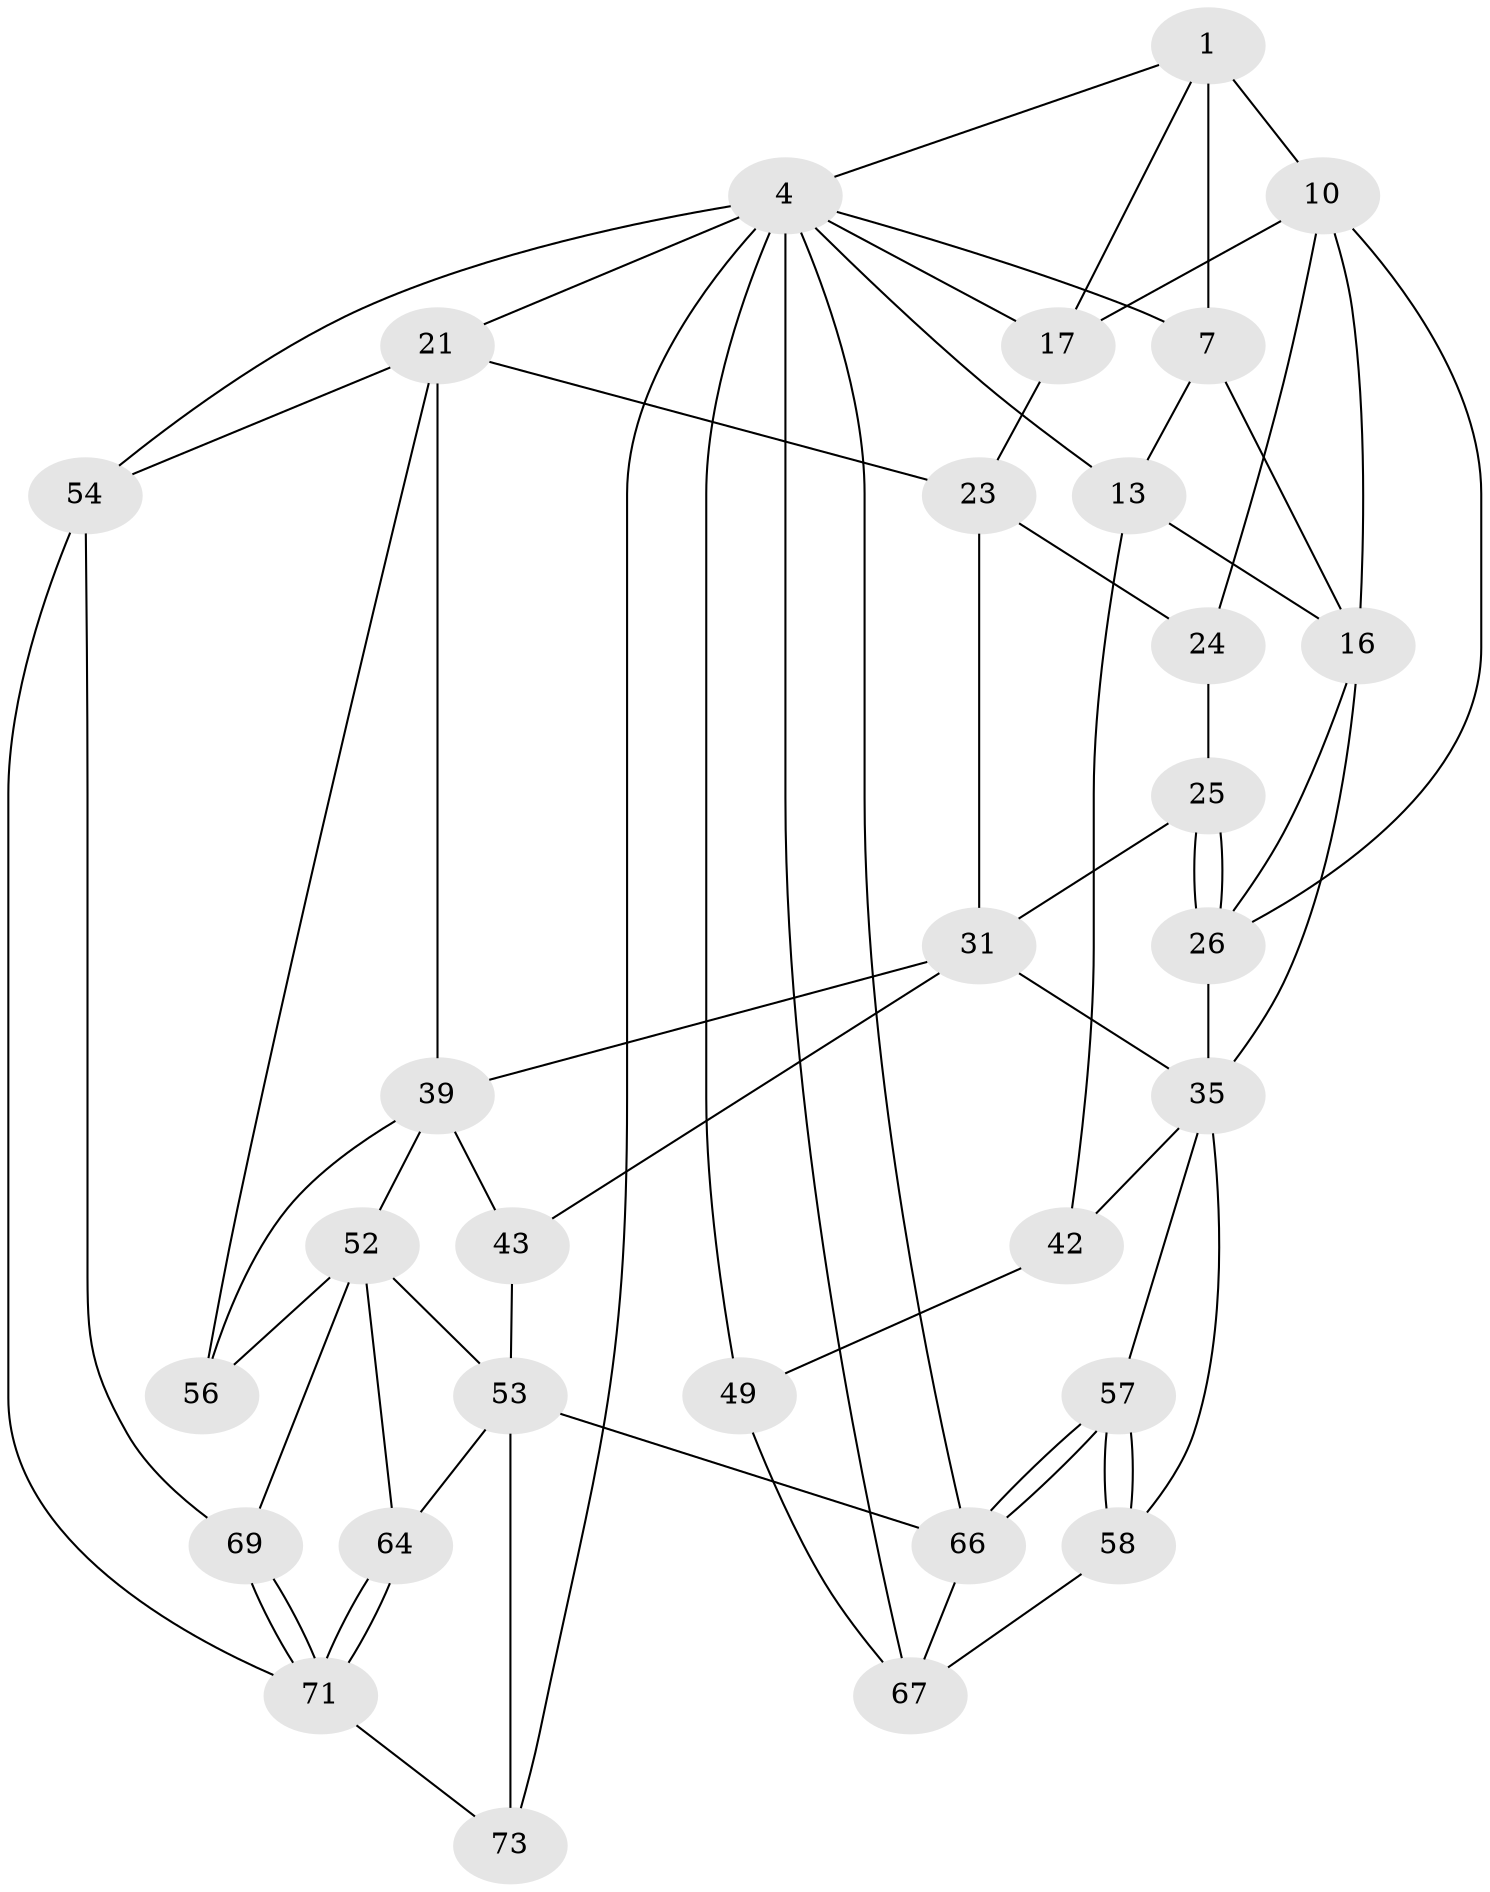 // original degree distribution, {3: 0.02666666666666667, 5: 0.5333333333333333, 4: 0.24, 6: 0.2}
// Generated by graph-tools (version 1.1) at 2025/21/03/04/25 18:21:33]
// undirected, 30 vertices, 67 edges
graph export_dot {
graph [start="1"]
  node [color=gray90,style=filled];
  1 [pos="+0.40062741787071504+0.017730516033086063",super="+2+6"];
  4 [pos="+0.7274301734376009+0",super="+20+5+9"];
  7 [pos="+0.21604343301644277+0.09150818388108407",super="+12"];
  10 [pos="+0.4922733379868664+0.20030022147680085",super="+19+11"];
  13 [pos="+0+0.2563250928769442",super="+14"];
  16 [pos="+0.29488310916255717+0.26124036411524676",super="+28"];
  17 [pos="+0.7532990084943877+0.06199885031764492",super="+18"];
  21 [pos="+1+0.33844048680833544",super="+22+45"];
  23 [pos="+0.7607442199313493+0.33536974195261404",super="+29"];
  24 [pos="+0.5833960292731665+0.35330654423404195"];
  25 [pos="+0.5246126711743513+0.34499498257570926",super="+33"];
  26 [pos="+0.3213946663454503+0.29118569968997576",super="+27+34"];
  31 [pos="+0.5752581841451558+0.4136735545851652",super="+32"];
  35 [pos="+0.2552832166100908+0.563290509955539",super="+38+36"];
  39 [pos="+0.8018115544702916+0.47729773801756187",super="+47+40"];
  42 [pos="+0+0.3939163111067334",super="+48"];
  43 [pos="+0.5902137439360878+0.5645871641640414",super="+44"];
  49 [pos="+0+0.8503861095375407"];
  52 [pos="+0.7694419167914579+0.6171541812307033",super="+60"];
  53 [pos="+0.6923875904516775+0.6494251711873167",super="+61"];
  54 [pos="+1+1",super="+55"];
  56 [pos="+0.9277517384365307+0.6697408274193348"];
  57 [pos="+0.26911358687628634+0.7375982920631107"];
  58 [pos="+0.0462505235674616+0.7121070424976252"];
  64 [pos="+0.7912103310757321+0.8459076085482637"];
  66 [pos="+0.27105456078135953+0.8072265302172519",super="+70"];
  67 [pos="+0.060042108366719665+0.8421597033410505",super="+68"];
  69 [pos="+0.9715798050135259+0.8571238199027867"];
  71 [pos="+0.8934946497104529+1",super="+72"];
  73 [pos="+0.5321008271116321+1"];
  1 -- 10 [weight=2];
  1 -- 4;
  1 -- 17;
  1 -- 7;
  4 -- 17;
  4 -- 21;
  4 -- 54 [weight=2];
  4 -- 7;
  4 -- 49;
  4 -- 66;
  4 -- 67;
  4 -- 73;
  4 -- 13;
  7 -- 16;
  7 -- 13;
  10 -- 24;
  10 -- 17;
  10 -- 16;
  10 -- 26;
  13 -- 42;
  13 -- 16;
  16 -- 26;
  16 -- 35;
  17 -- 23;
  21 -- 23;
  21 -- 39 [weight=2];
  21 -- 56;
  21 -- 54;
  23 -- 24;
  23 -- 31;
  24 -- 25;
  25 -- 26 [weight=2];
  25 -- 26;
  25 -- 31;
  26 -- 35;
  31 -- 35;
  31 -- 39;
  31 -- 43;
  35 -- 57;
  35 -- 42 [weight=2];
  35 -- 58;
  39 -- 56;
  39 -- 52;
  39 -- 43;
  42 -- 49;
  43 -- 53 [weight=2];
  49 -- 67;
  52 -- 53;
  52 -- 56;
  52 -- 64;
  52 -- 69;
  53 -- 64;
  53 -- 66;
  53 -- 73;
  54 -- 69;
  54 -- 71;
  57 -- 58;
  57 -- 58;
  57 -- 66;
  57 -- 66;
  58 -- 67;
  64 -- 71;
  64 -- 71;
  66 -- 67;
  69 -- 71;
  69 -- 71;
  71 -- 73;
}
